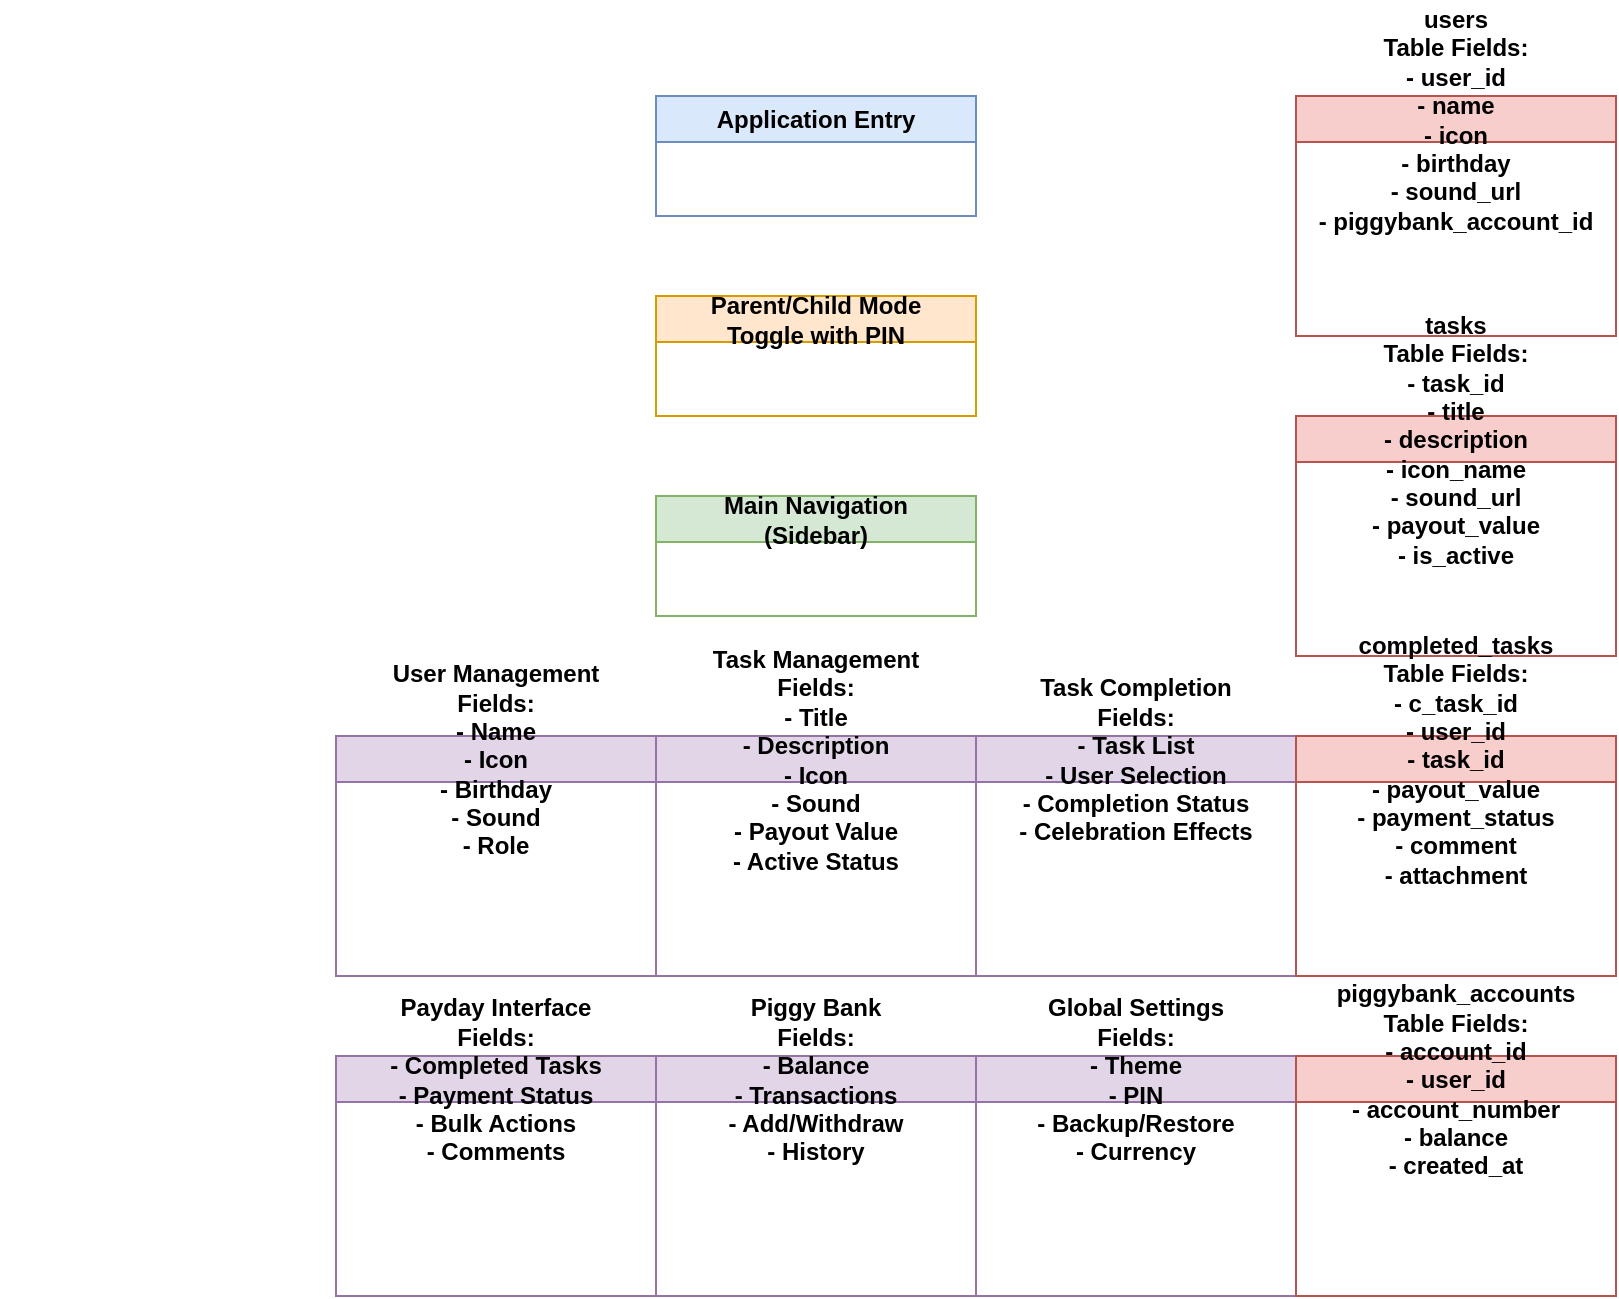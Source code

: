 <?xml version="1.0" encoding="UTF-8"?>
<mxfile version="21.1.9" type="device">
  <diagram name="User Experience Flow" id="user-experience-flow">
    <mxGraphModel dx="1422" dy="798" grid="1" gridSize="10" guides="1" tooltips="1" connect="1" arrows="1" fold="1" page="1" pageScale="1" pageWidth="827" pageHeight="1169" math="0" shadow="0">
      <root>
        <mxCell id="0" />
        <mxCell id="1" parent="0" />
        
        <!-- Application Entry -->
        <mxCell id="entry" value="Application Entry" style="swimlane;whiteSpace=wrap;html=1;fillColor=#dae8fc;strokeColor=#6c8ebf;" vertex="1" parent="1">
          <mxGeometry x="320" y="40" width="160" height="60" as="geometry" />
        </mxCell>
        
        <!-- Parent/Child Mode Toggle -->
        <mxCell id="mode-toggle" value="Parent/Child Mode&#xa;Toggle with PIN" style="swimlane;whiteSpace=wrap;html=1;fillColor=#ffe6cc;strokeColor=#d79b00;" vertex="1" parent="1">
          <mxGeometry x="320" y="140" width="160" height="60" as="geometry" />
        </mxCell>
        
        <!-- Main Navigation -->
        <mxCell id="nav" value="Main Navigation&#xa;(Sidebar)" style="swimlane;whiteSpace=wrap;html=1;fillColor=#d5e8d4;strokeColor=#82b366;" vertex="1" parent="1">
          <mxGeometry x="320" y="240" width="160" height="60" as="geometry" />
        </mxCell>
        
        <!-- User Management -->
        <mxCell id="user-mgmt" value="User Management&#xa;Fields:&#xa;- Name&#xa;- Icon&#xa;- Birthday&#xa;- Sound&#xa;- Role" style="swimlane;whiteSpace=wrap;html=1;fillColor=#e1d5e7;strokeColor=#9673a6;" vertex="1" parent="1">
          <mxGeometry x="160" y="360" width="160" height="120" as="geometry" />
        </mxCell>
        
        <!-- Task Management -->
        <mxCell id="task-mgmt" value="Task Management&#xa;Fields:&#xa;- Title&#xa;- Description&#xa;- Icon&#xa;- Sound&#xa;- Payout Value&#xa;- Active Status" style="swimlane;whiteSpace=wrap;html=1;fillColor=#e1d5e7;strokeColor=#9673a6;" vertex="1" parent="1">
          <mxGeometry x="320" y="360" width="160" height="120" as="geometry" />
        </mxCell>
        
        <!-- Task Completion -->
        <mxCell id="task-completion" value="Task Completion&#xa;Fields:&#xa;- Task List&#xa;- User Selection&#xa;- Completion Status&#xa;- Celebration Effects" style="swimlane;whiteSpace=wrap;html=1;fillColor=#e1d5e7;strokeColor=#9673a6;" vertex="1" parent="1">
          <mxGeometry x="480" y="360" width="160" height="120" as="geometry" />
        </mxCell>
        
        <!-- Payday Interface -->
        <mxCell id="payday" value="Payday Interface&#xa;Fields:&#xa;- Completed Tasks&#xa;- Payment Status&#xa;- Bulk Actions&#xa;- Comments" style="swimlane;whiteSpace=wrap;html=1;fillColor=#e1d5e7;strokeColor=#9673a6;" vertex="1" parent="1">
          <mxGeometry x="160" y="520" width="160" height="120" as="geometry" />
        </mxCell>
        
        <!-- Piggy Bank -->
        <mxCell id="piggy-bank" value="Piggy Bank&#xa;Fields:&#xa;- Balance&#xa;- Transactions&#xa;- Add/Withdraw&#xa;- History" style="swimlane;whiteSpace=wrap;html=1;fillColor=#e1d5e7;strokeColor=#9673a6;" vertex="1" parent="1">
          <mxGeometry x="320" y="520" width="160" height="120" as="geometry" />
        </mxCell>
        
        <!-- Global Settings -->
        <mxCell id="settings" value="Global Settings&#xa;Fields:&#xa;- Theme&#xa;- PIN&#xa;- Backup/Restore&#xa;- Currency" style="swimlane;whiteSpace=wrap;html=1;fillColor=#e1d5e7;strokeColor=#9673a6;" vertex="1" parent="1">
          <mxGeometry x="480" y="520" width="160" height="120" as="geometry" />
        </mxCell>
        
        <!-- Connections -->
        <mxCell id="conn1" value="" style="endArrow=classic;html=1;exitX=0.5;exitY=1;entryX=0.5;entryY=0;" edge="1" parent="1" source="entry" target="mode-toggle" />
        <mxCell id="conn2" value="" style="endArrow=classic;html=1;exitX=0.5;exitY=1;entryX=0.5;entryY=0;" edge="1" parent="1" source="mode-toggle" target="nav" />
        <mxCell id="conn3" value="" style="endArrow=classic;html=1;exitX=0.5;exitY=1;entryX=0;entryY=0.5;" edge="1" parent="1" source="nav" target="user-mgmt" />
        <mxCell id="conn4" value="" style="endArrow=classic;html=1;exitX=0.5;exitY=1;entryX=0;entryY=0.5;" edge="1" parent="1" source="nav" target="task-mgmt" />
        <mxCell id="conn5" value="" style="endArrow=classic;html=1;exitX=0.5;exitY=1;entryX=0;entryY=0.5;" edge="1" parent="1" source="nav" target="task-completion" />
        <mxCell id="conn6" value="" style="endArrow=classic;html=1;exitX=0.5;exitY=1;entryX=0;entryY=0.5;" edge="1" parent="1" source="nav" target="payday" />
        <mxCell id="conn7" value="" style="endArrow=classic;html=1;exitX=0.5;exitY=1;entryX=0;entryY=0.5;" edge="1" parent="1" source="nav" target="piggy-bank" />
        <mxCell id="conn8" value="" style="endArrow=classic;html=1;exitX=0.5;exitY=1;entryX=0;entryY=0.5;" edge="1" parent="1" source="nav" target="settings" />
        
        <!-- Database Tables -->
        <mxCell id="db-users" value="users&#xa;Table Fields:&#xa;- user_id&#xa;- name&#xa;- icon&#xa;- birthday&#xa;- sound_url&#xa;- piggybank_account_id" style="swimlane;whiteSpace=wrap;html=1;fillColor=#f8cecc;strokeColor=#b85450;" vertex="1" parent="1">
          <mxGeometry x="640" y="40" width="160" height="120" as="geometry" />
        </mxCell>
        
        <mxCell id="db-tasks" value="tasks&#xa;Table Fields:&#xa;- task_id&#xa;- title&#xa;- description&#xa;- icon_name&#xa;- sound_url&#xa;- payout_value&#xa;- is_active" style="swimlane;whiteSpace=wrap;html=1;fillColor=#f8cecc;strokeColor=#b85450;" vertex="1" parent="1">
          <mxGeometry x="640" y="200" width="160" height="120" as="geometry" />
        </mxCell>
        
        <mxCell id="db-completed" value="completed_tasks&#xa;Table Fields:&#xa;- c_task_id&#xa;- user_id&#xa;- task_id&#xa;- payout_value&#xa;- payment_status&#xa;- comment&#xa;- attachment" style="swimlane;whiteSpace=wrap;html=1;fillColor=#f8cecc;strokeColor=#b85450;" vertex="1" parent="1">
          <mxGeometry x="640" y="360" width="160" height="120" as="geometry" />
        </mxCell>
        
        <mxCell id="db-piggybank" value="piggybank_accounts&#xa;Table Fields:&#xa;- account_id&#xa;- user_id&#xa;- account_number&#xa;- balance&#xa;- created_at" style="swimlane;whiteSpace=wrap;html=1;fillColor=#f8cecc;strokeColor=#b85450;" vertex="1" parent="1">
          <mxGeometry x="640" y="520" width="160" height="120" as="geometry" />
        </mxCell>
        
        <!-- Database Connections -->
        <mxCell id="db-conn1" value="" style="endArrow=classic;html=1;exitX=1;exitY=0.5;entryX=0;entryY=0.5;" edge="1" parent="1" source="user-mgmt" target="db-users" />
        <mxCell id="db-conn2" value="" style="endArrow=classic;html=1;exitX=1;exitY=0.5;entryX=0;entryY=0.5;" edge="1" parent="1" source="task-mgmt" target="db-tasks" />
        <mxCell id="db-conn3" value="" style="endArrow=classic;html=1;exitX=1;exitY=0.5;entryX=0;entryY=0.5;" edge="1" parent="1" source="task-completion" target="db-completed" />
        <mxCell id="db-conn4" value="" style="endArrow=classic;html=1;exitX=1;exitY=0.5;entryX=0;entryY=0.5;" edge="1" parent="1" source="piggy-bank" target="db-piggybank" />
      </root>
    </mxGraphModel>
  </diagram>
</mxfile> 